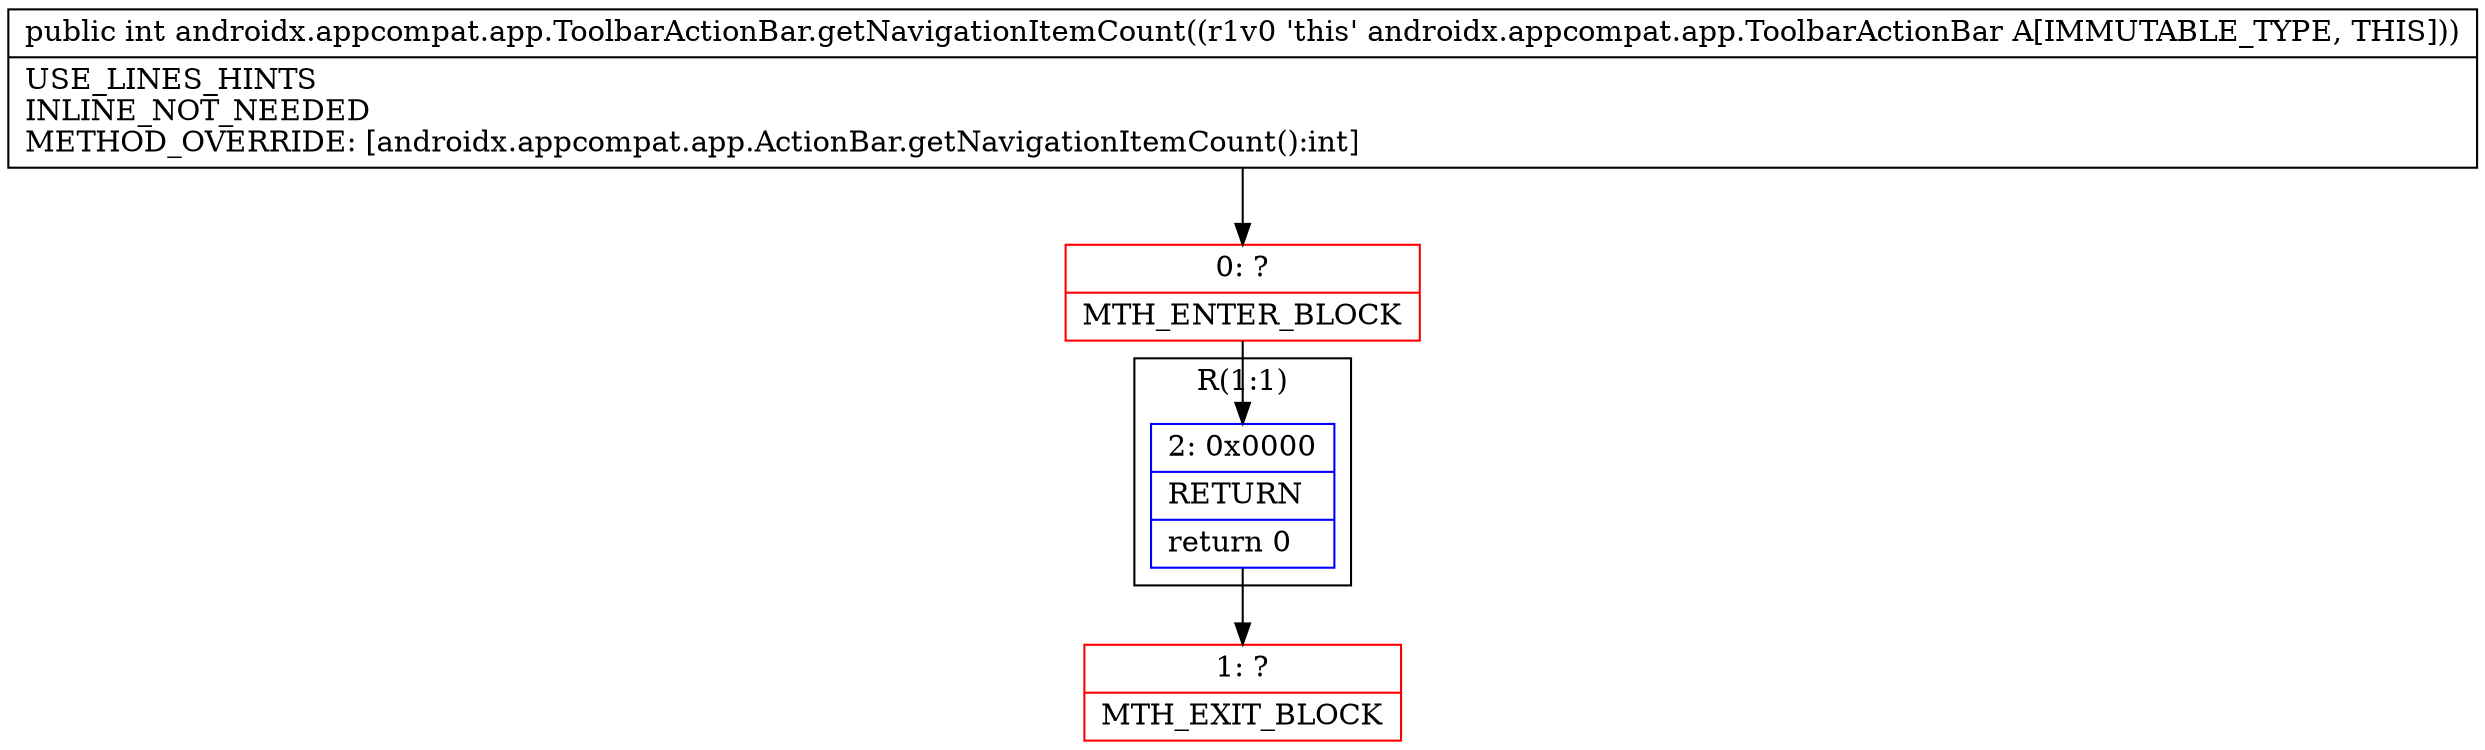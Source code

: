 digraph "CFG forandroidx.appcompat.app.ToolbarActionBar.getNavigationItemCount()I" {
subgraph cluster_Region_1811127956 {
label = "R(1:1)";
node [shape=record,color=blue];
Node_2 [shape=record,label="{2\:\ 0x0000|RETURN\l|return 0\l}"];
}
Node_0 [shape=record,color=red,label="{0\:\ ?|MTH_ENTER_BLOCK\l}"];
Node_1 [shape=record,color=red,label="{1\:\ ?|MTH_EXIT_BLOCK\l}"];
MethodNode[shape=record,label="{public int androidx.appcompat.app.ToolbarActionBar.getNavigationItemCount((r1v0 'this' androidx.appcompat.app.ToolbarActionBar A[IMMUTABLE_TYPE, THIS]))  | USE_LINES_HINTS\lINLINE_NOT_NEEDED\lMETHOD_OVERRIDE: [androidx.appcompat.app.ActionBar.getNavigationItemCount():int]\l}"];
MethodNode -> Node_0;Node_2 -> Node_1;
Node_0 -> Node_2;
}

